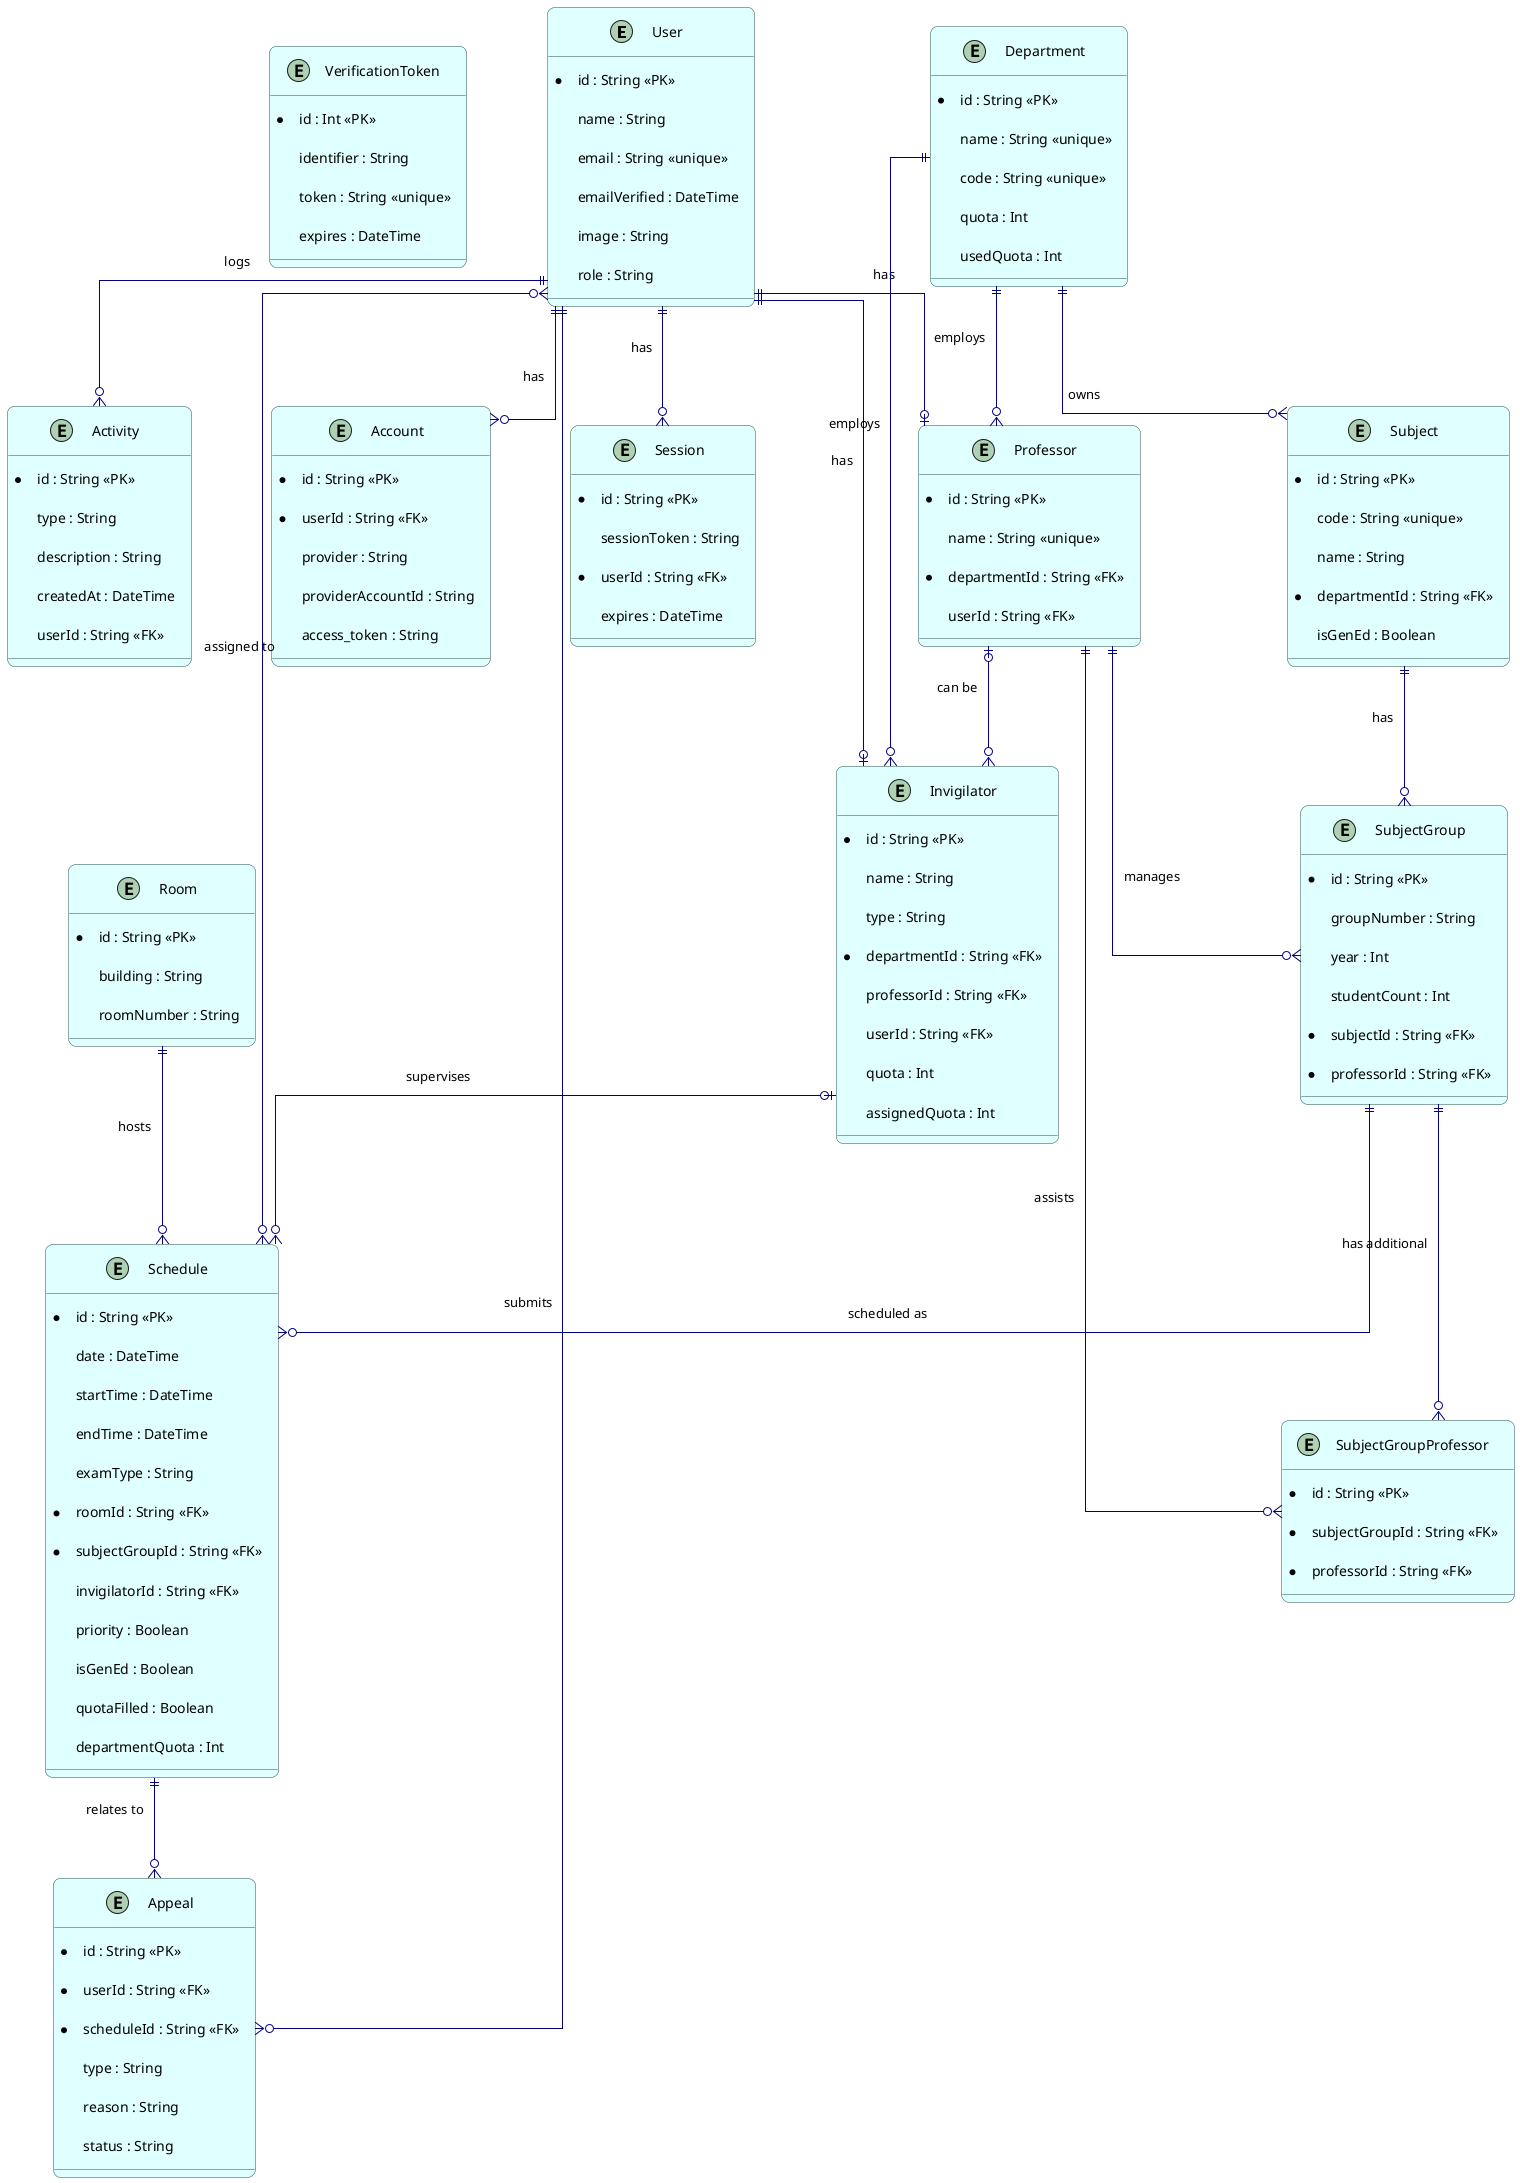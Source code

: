 @startuml KMITL Exam Invigilator System - Entity Relationship

' Layout settings
skinparam linetype ortho
skinparam nodesep 80
skinparam ranksep 100
skinparam padding 10
skinparam roundcorner 15
skinparam ClassBackgroundColor LightCyan
skinparam ClassBorderColor DarkSlateGray
skinparam ArrowColor Navy

' Group Authentication
together {
  entity "User" as User {
    *id : String <<PK>>
    name : String
    email : String <<unique>>
    emailVerified : DateTime
    image : String
    role : String
  }

  entity "Account" as Account {
    *id : String <<PK>>
    *userId : String <<FK>>
    provider : String
    providerAccountId : String
    access_token : String
  }

  entity "Session" as Session {
    *id : String <<PK>>
    sessionToken : String
    *userId : String <<FK>>
    expires : DateTime
  }

  entity "VerificationToken" as VerificationToken {
    *id : Int <<PK>>
    identifier : String
    token : String <<unique>>
    expires : DateTime
  }
}

' Group Departments & Staff
together {
  entity "Department" as Department {
    *id : String <<PK>>
    name : String <<unique>>
    code : String <<unique>>
    quota : Int
    usedQuota : Int
  }

  entity "Professor" as Professor {
    *id : String <<PK>>
    name : String <<unique>>
    *departmentId : String <<FK>>
    userId : String <<FK>>
  }

  entity "Invigilator" as Invigilator {
    *id : String <<PK>>
    name : String
    type : String
    *departmentId : String <<FK>>
    professorId : String <<FK>>
    userId : String <<FK>>
    quota : Int
    assignedQuota : Int
  }
}

' Group Subjects
together {
  entity "Subject" as Subject {
    *id : String <<PK>>
    code : String <<unique>>
    name : String
    *departmentId : String <<FK>>
    isGenEd : Boolean
  }

  entity "SubjectGroup" as SubjectGroup {
    *id : String <<PK>>
    groupNumber : String
    year : Int
    studentCount : Int
    *subjectId : String <<FK>>
    *professorId : String <<FK>>
  }

  entity "SubjectGroupProfessor" as SubjectGroupProfessor {
    *id : String <<PK>>
    *subjectGroupId : String <<FK>>
    *professorId : String <<FK>>
  }
}

' Group Examination
together {
  entity "Room" as Room {
    *id : String <<PK>>
    building : String
    roomNumber : String
  }

  entity "Schedule" as Schedule {
    *id : String <<PK>>
    date : DateTime
    startTime : DateTime
    endTime : DateTime
    examType : String
    *roomId : String <<FK>>
    *subjectGroupId : String <<FK>>
    invigilatorId : String <<FK>>
    priority : Boolean
    isGenEd : Boolean
    quotaFilled : Boolean
    departmentQuota : Int
  }

  entity "Appeal" as Appeal {
    *id : String <<PK>>
    *userId : String <<FK>>
    *scheduleId : String <<FK>>
    type : String
    reason : String
    status : String
  }
}

entity "Activity" as Activity {
  *id : String <<PK>>
  type : String
  description : String
  createdAt : DateTime
  userId : String <<FK>>
}

' Relationship layout
' Authentication relationships
User ||--o{ Account : has
User ||--o{ Session : has

' User relationships
User ||--o| Professor : has
User ||--o| Invigilator : has
User ||--o{ Appeal : submits
User ||--o{ Activity : logs
User }o--o{ Schedule : assigned to

' Department relationships
Department ||--o{ Subject : owns
Department ||--o{ Professor : employs
Department ||--o{ Invigilator : employs

' Professor relationships
Professor ||--o{ SubjectGroup : manages
Professor ||--o{ SubjectGroupProfessor : assists
Professor |o--o{ Invigilator : can be

' Subject relationships
Subject ||--o{ SubjectGroup : has
SubjectGroup ||--o{ Schedule : scheduled as
SubjectGroup ||--o{ SubjectGroupProfessor : has additional

' Exam relationships
Room ||--o{ Schedule : hosts
Invigilator |o--o{ Schedule : supervises
Schedule ||--o{ Appeal : relates to

@enduml